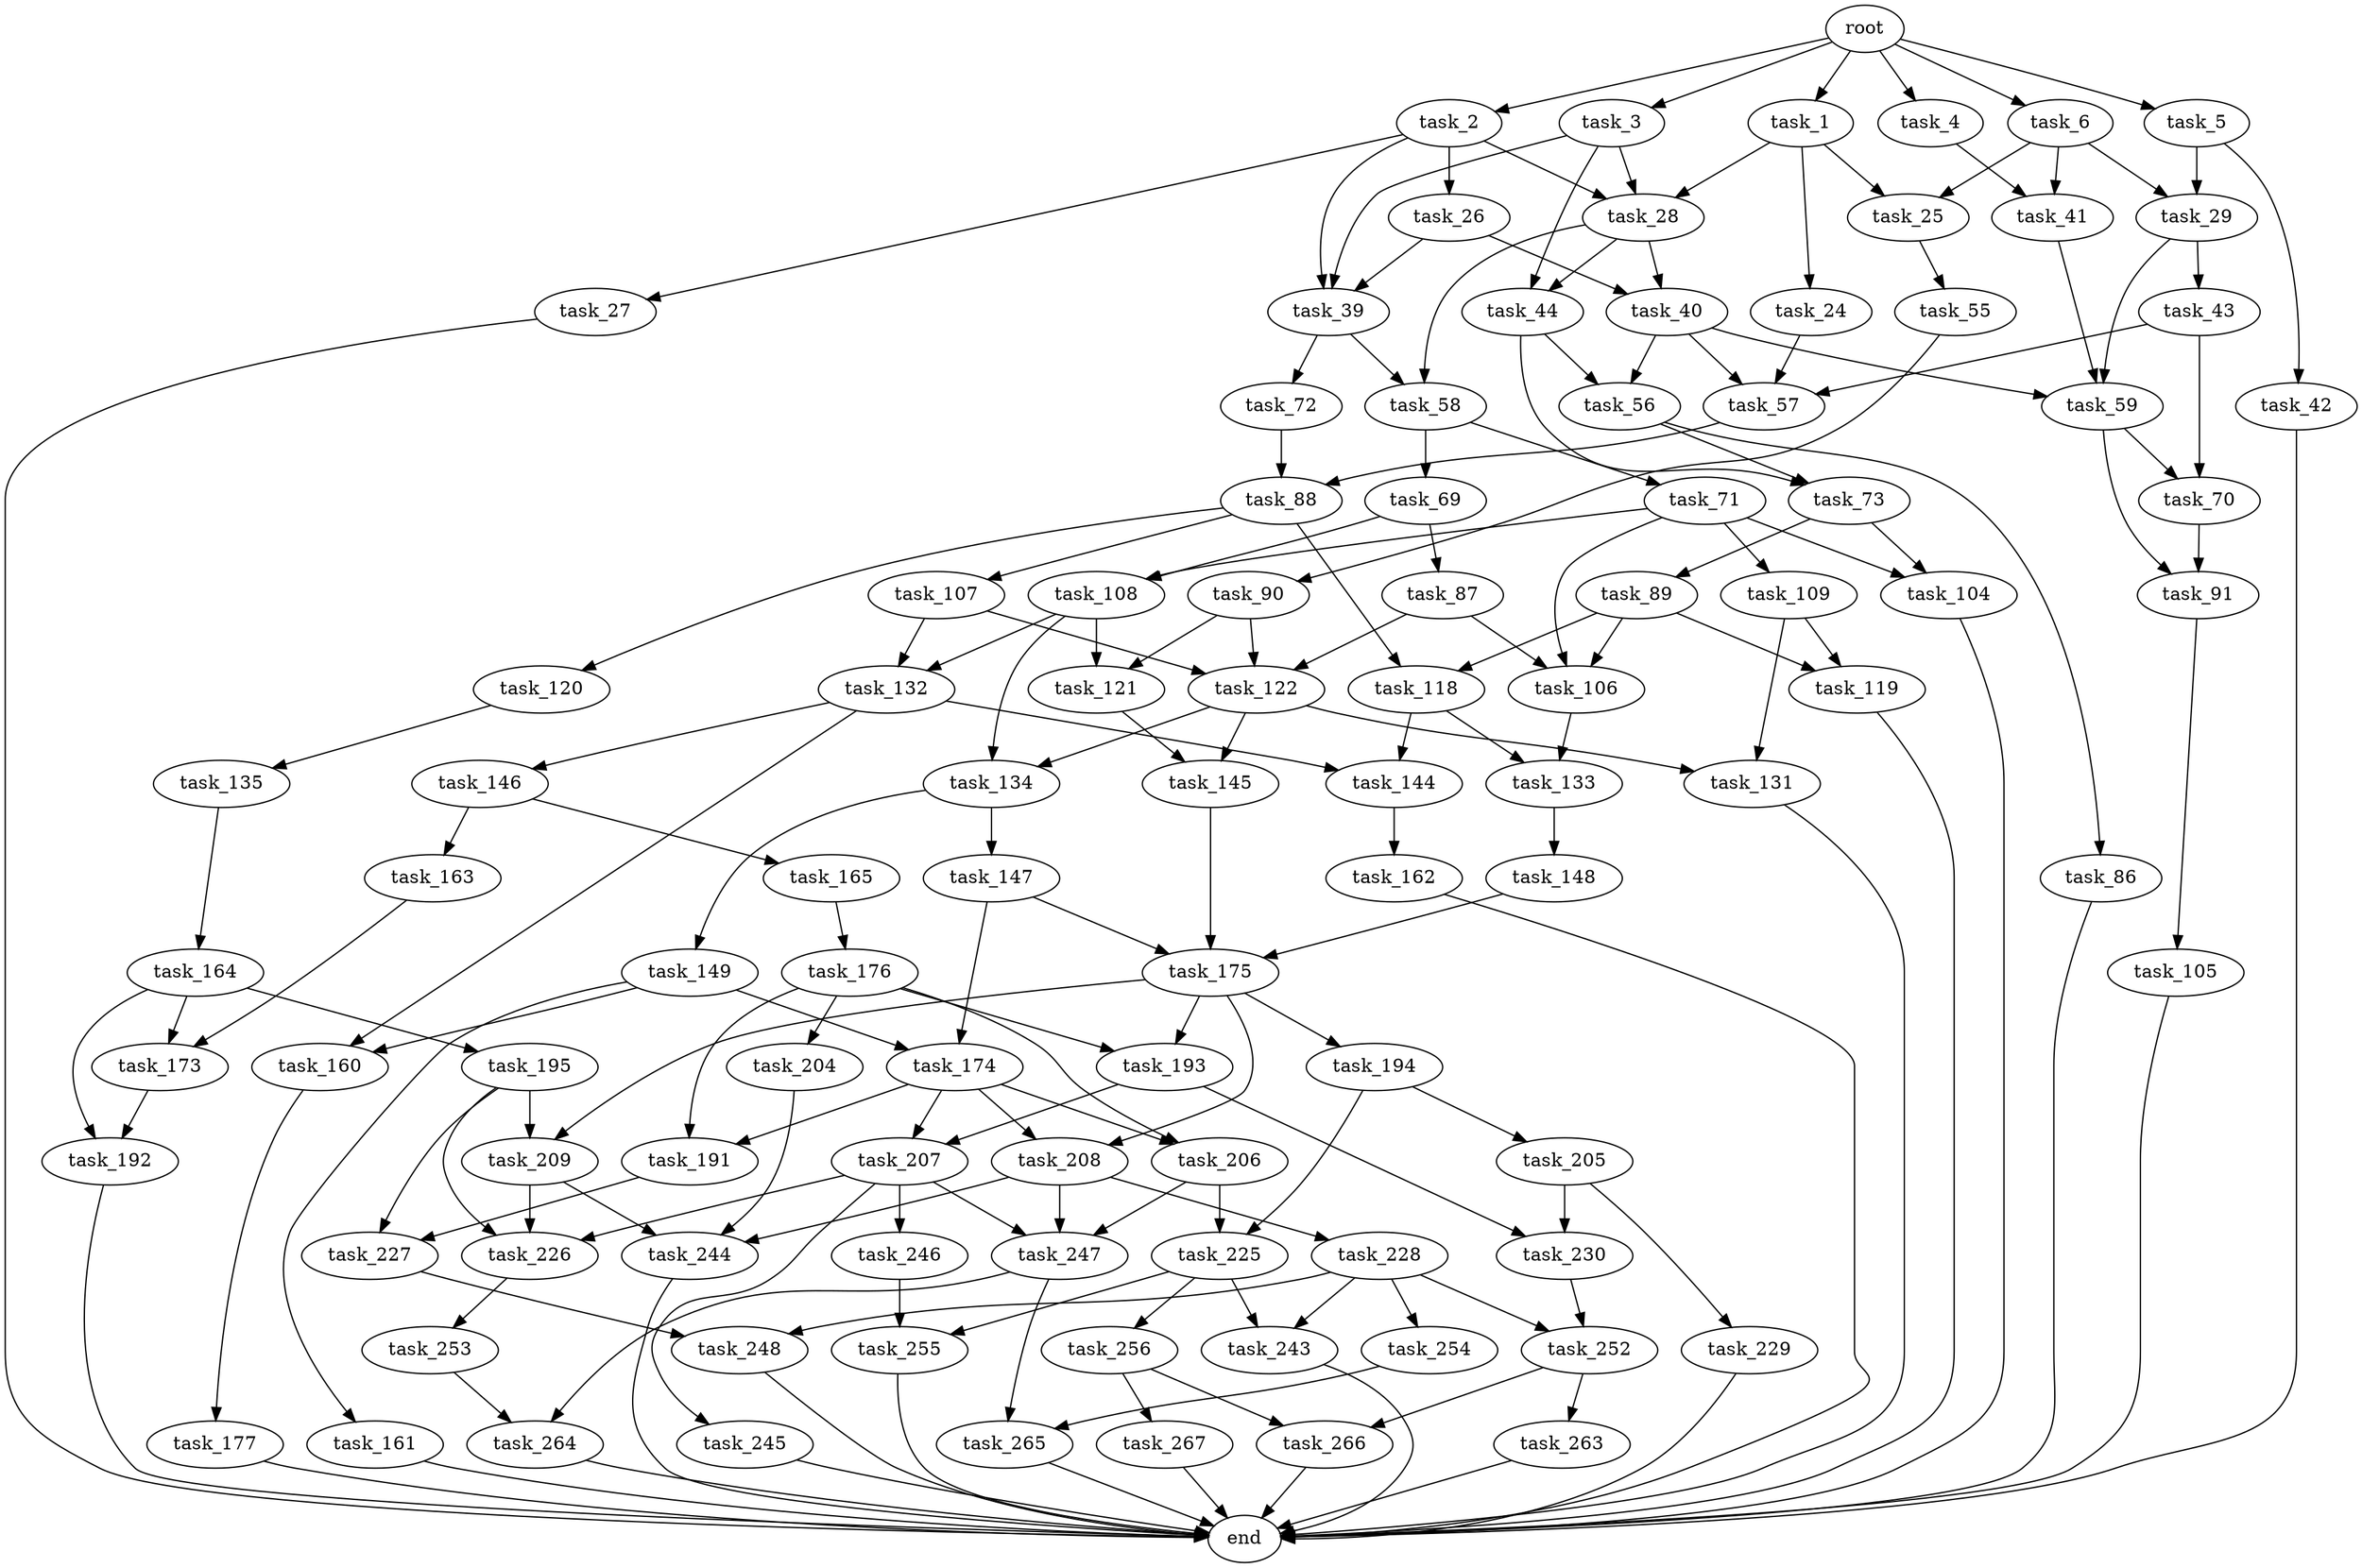 digraph G {
  root [size="0.000000"];
  task_1 [size="50676482799.000000"];
  task_2 [size="28991029248.000000"];
  task_3 [size="1108702372812.000000"];
  task_4 [size="42703210724.000000"];
  task_5 [size="782757789696.000000"];
  task_6 [size="12667931762.000000"];
  task_24 [size="1073741824000.000000"];
  task_25 [size="368293445632.000000"];
  task_26 [size="24254796435.000000"];
  task_27 [size="485729614.000000"];
  task_28 [size="28991029248.000000"];
  task_29 [size="722992025662.000000"];
  task_39 [size="1328632220663.000000"];
  task_40 [size="28991029248.000000"];
  task_41 [size="270657808508.000000"];
  task_42 [size="122647929303.000000"];
  task_43 [size="9375403520.000000"];
  task_44 [size="782757789696.000000"];
  task_55 [size="307233131504.000000"];
  task_56 [size="10112839501.000000"];
  task_57 [size="231928233984.000000"];
  task_58 [size="63970389356.000000"];
  task_59 [size="389296347648.000000"];
  task_69 [size="4093286532.000000"];
  task_70 [size="688659771352.000000"];
  task_71 [size="469693668998.000000"];
  task_72 [size="782757789696.000000"];
  task_73 [size="68719476736.000000"];
  task_86 [size="16494608291.000000"];
  task_87 [size="118176255312.000000"];
  task_88 [size="154016888714.000000"];
  task_89 [size="8589934592.000000"];
  task_90 [size="1082246009.000000"];
  task_91 [size="27845387572.000000"];
  task_104 [size="231928233984.000000"];
  task_105 [size="8589934592.000000"];
  task_106 [size="25313242763.000000"];
  task_107 [size="504868791330.000000"];
  task_108 [size="14540838079.000000"];
  task_109 [size="16889285300.000000"];
  task_118 [size="1073741824000.000000"];
  task_119 [size="14637921335.000000"];
  task_120 [size="8589934592.000000"];
  task_121 [size="368293445632.000000"];
  task_122 [size="6197157738.000000"];
  task_131 [size="8355312293.000000"];
  task_132 [size="1787917864.000000"];
  task_133 [size="2557192830.000000"];
  task_134 [size="357385322817.000000"];
  task_135 [size="4620953346.000000"];
  task_144 [size="1123094108.000000"];
  task_145 [size="28396412571.000000"];
  task_146 [size="28991029248.000000"];
  task_147 [size="118010753120.000000"];
  task_148 [size="180703993890.000000"];
  task_149 [size="134217728000.000000"];
  task_160 [size="4087198787.000000"];
  task_161 [size="368293445632.000000"];
  task_162 [size="22727414671.000000"];
  task_163 [size="7818195884.000000"];
  task_164 [size="782757789696.000000"];
  task_165 [size="46295894110.000000"];
  task_173 [size="48519088335.000000"];
  task_174 [size="1559303947.000000"];
  task_175 [size="7174130066.000000"];
  task_176 [size="26438081947.000000"];
  task_177 [size="134217728000.000000"];
  task_191 [size="8589934592.000000"];
  task_192 [size="78719769029.000000"];
  task_193 [size="17311834628.000000"];
  task_194 [size="1322591476.000000"];
  task_195 [size="532565962205.000000"];
  task_204 [size="325945122093.000000"];
  task_205 [size="21247062531.000000"];
  task_206 [size="39157128204.000000"];
  task_207 [size="59221453091.000000"];
  task_208 [size="39650686500.000000"];
  task_209 [size="20858391715.000000"];
  task_225 [size="18802836542.000000"];
  task_226 [size="68719476736.000000"];
  task_227 [size="368293445632.000000"];
  task_228 [size="16095486563.000000"];
  task_229 [size="399431569471.000000"];
  task_230 [size="68719476736.000000"];
  task_243 [size="64911283806.000000"];
  task_244 [size="754775919270.000000"];
  task_245 [size="48493248457.000000"];
  task_246 [size="455991169.000000"];
  task_247 [size="492578848.000000"];
  task_248 [size="231928233984.000000"];
  task_252 [size="49566707382.000000"];
  task_253 [size="890326969755.000000"];
  task_254 [size="1274410607750.000000"];
  task_255 [size="960678881288.000000"];
  task_256 [size="8589934592.000000"];
  task_263 [size="677375162140.000000"];
  task_264 [size="27089518710.000000"];
  task_265 [size="368293445632.000000"];
  task_266 [size="2684698328.000000"];
  task_267 [size="231928233984.000000"];
  end [size="0.000000"];

  root -> task_1 [size="1.000000"];
  root -> task_2 [size="1.000000"];
  root -> task_3 [size="1.000000"];
  root -> task_4 [size="1.000000"];
  root -> task_5 [size="1.000000"];
  root -> task_6 [size="1.000000"];
  task_1 -> task_24 [size="838860800.000000"];
  task_1 -> task_25 [size="838860800.000000"];
  task_1 -> task_28 [size="838860800.000000"];
  task_2 -> task_26 [size="75497472.000000"];
  task_2 -> task_27 [size="75497472.000000"];
  task_2 -> task_28 [size="75497472.000000"];
  task_2 -> task_39 [size="75497472.000000"];
  task_3 -> task_28 [size="838860800.000000"];
  task_3 -> task_39 [size="838860800.000000"];
  task_3 -> task_44 [size="838860800.000000"];
  task_4 -> task_41 [size="33554432.000000"];
  task_5 -> task_29 [size="679477248.000000"];
  task_5 -> task_42 [size="679477248.000000"];
  task_6 -> task_25 [size="301989888.000000"];
  task_6 -> task_29 [size="301989888.000000"];
  task_6 -> task_41 [size="301989888.000000"];
  task_24 -> task_57 [size="838860800.000000"];
  task_25 -> task_55 [size="411041792.000000"];
  task_26 -> task_39 [size="33554432.000000"];
  task_26 -> task_40 [size="33554432.000000"];
  task_27 -> end [size="1.000000"];
  task_28 -> task_40 [size="75497472.000000"];
  task_28 -> task_44 [size="75497472.000000"];
  task_28 -> task_58 [size="75497472.000000"];
  task_29 -> task_43 [size="536870912.000000"];
  task_29 -> task_59 [size="536870912.000000"];
  task_39 -> task_58 [size="838860800.000000"];
  task_39 -> task_72 [size="838860800.000000"];
  task_40 -> task_56 [size="75497472.000000"];
  task_40 -> task_57 [size="75497472.000000"];
  task_40 -> task_59 [size="75497472.000000"];
  task_41 -> task_59 [size="838860800.000000"];
  task_42 -> end [size="1.000000"];
  task_43 -> task_57 [size="679477248.000000"];
  task_43 -> task_70 [size="679477248.000000"];
  task_44 -> task_56 [size="679477248.000000"];
  task_44 -> task_73 [size="679477248.000000"];
  task_55 -> task_90 [size="209715200.000000"];
  task_56 -> task_73 [size="209715200.000000"];
  task_56 -> task_86 [size="209715200.000000"];
  task_57 -> task_88 [size="301989888.000000"];
  task_58 -> task_69 [size="75497472.000000"];
  task_58 -> task_71 [size="75497472.000000"];
  task_59 -> task_70 [size="536870912.000000"];
  task_59 -> task_91 [size="536870912.000000"];
  task_69 -> task_87 [size="134217728.000000"];
  task_69 -> task_108 [size="134217728.000000"];
  task_70 -> task_91 [size="536870912.000000"];
  task_71 -> task_104 [size="411041792.000000"];
  task_71 -> task_106 [size="411041792.000000"];
  task_71 -> task_108 [size="411041792.000000"];
  task_71 -> task_109 [size="411041792.000000"];
  task_72 -> task_88 [size="679477248.000000"];
  task_73 -> task_89 [size="134217728.000000"];
  task_73 -> task_104 [size="134217728.000000"];
  task_86 -> end [size="1.000000"];
  task_87 -> task_106 [size="209715200.000000"];
  task_87 -> task_122 [size="209715200.000000"];
  task_88 -> task_107 [size="209715200.000000"];
  task_88 -> task_118 [size="209715200.000000"];
  task_88 -> task_120 [size="209715200.000000"];
  task_89 -> task_106 [size="33554432.000000"];
  task_89 -> task_118 [size="33554432.000000"];
  task_89 -> task_119 [size="33554432.000000"];
  task_90 -> task_121 [size="33554432.000000"];
  task_90 -> task_122 [size="33554432.000000"];
  task_91 -> task_105 [size="33554432.000000"];
  task_104 -> end [size="1.000000"];
  task_105 -> end [size="1.000000"];
  task_106 -> task_133 [size="838860800.000000"];
  task_107 -> task_122 [size="536870912.000000"];
  task_107 -> task_132 [size="536870912.000000"];
  task_108 -> task_121 [size="411041792.000000"];
  task_108 -> task_132 [size="411041792.000000"];
  task_108 -> task_134 [size="411041792.000000"];
  task_109 -> task_119 [size="411041792.000000"];
  task_109 -> task_131 [size="411041792.000000"];
  task_118 -> task_133 [size="838860800.000000"];
  task_118 -> task_144 [size="838860800.000000"];
  task_119 -> end [size="1.000000"];
  task_120 -> task_135 [size="33554432.000000"];
  task_121 -> task_145 [size="411041792.000000"];
  task_122 -> task_131 [size="134217728.000000"];
  task_122 -> task_134 [size="134217728.000000"];
  task_122 -> task_145 [size="134217728.000000"];
  task_131 -> end [size="1.000000"];
  task_132 -> task_144 [size="134217728.000000"];
  task_132 -> task_146 [size="134217728.000000"];
  task_132 -> task_160 [size="134217728.000000"];
  task_133 -> task_148 [size="301989888.000000"];
  task_134 -> task_147 [size="301989888.000000"];
  task_134 -> task_149 [size="301989888.000000"];
  task_135 -> task_164 [size="411041792.000000"];
  task_144 -> task_162 [size="33554432.000000"];
  task_145 -> task_175 [size="838860800.000000"];
  task_146 -> task_163 [size="75497472.000000"];
  task_146 -> task_165 [size="75497472.000000"];
  task_147 -> task_174 [size="301989888.000000"];
  task_147 -> task_175 [size="301989888.000000"];
  task_148 -> task_175 [size="134217728.000000"];
  task_149 -> task_160 [size="209715200.000000"];
  task_149 -> task_161 [size="209715200.000000"];
  task_149 -> task_174 [size="209715200.000000"];
  task_160 -> task_177 [size="301989888.000000"];
  task_161 -> end [size="1.000000"];
  task_162 -> end [size="1.000000"];
  task_163 -> task_173 [size="134217728.000000"];
  task_164 -> task_173 [size="679477248.000000"];
  task_164 -> task_192 [size="679477248.000000"];
  task_164 -> task_195 [size="679477248.000000"];
  task_165 -> task_176 [size="838860800.000000"];
  task_173 -> task_192 [size="838860800.000000"];
  task_174 -> task_191 [size="33554432.000000"];
  task_174 -> task_206 [size="33554432.000000"];
  task_174 -> task_207 [size="33554432.000000"];
  task_174 -> task_208 [size="33554432.000000"];
  task_175 -> task_193 [size="536870912.000000"];
  task_175 -> task_194 [size="536870912.000000"];
  task_175 -> task_208 [size="536870912.000000"];
  task_175 -> task_209 [size="536870912.000000"];
  task_176 -> task_191 [size="679477248.000000"];
  task_176 -> task_193 [size="679477248.000000"];
  task_176 -> task_204 [size="679477248.000000"];
  task_176 -> task_206 [size="679477248.000000"];
  task_177 -> end [size="1.000000"];
  task_191 -> task_227 [size="33554432.000000"];
  task_192 -> end [size="1.000000"];
  task_193 -> task_207 [size="301989888.000000"];
  task_193 -> task_230 [size="301989888.000000"];
  task_194 -> task_205 [size="33554432.000000"];
  task_194 -> task_225 [size="33554432.000000"];
  task_195 -> task_209 [size="411041792.000000"];
  task_195 -> task_226 [size="411041792.000000"];
  task_195 -> task_227 [size="411041792.000000"];
  task_204 -> task_244 [size="209715200.000000"];
  task_205 -> task_229 [size="411041792.000000"];
  task_205 -> task_230 [size="411041792.000000"];
  task_206 -> task_225 [size="679477248.000000"];
  task_206 -> task_247 [size="679477248.000000"];
  task_207 -> task_226 [size="75497472.000000"];
  task_207 -> task_245 [size="75497472.000000"];
  task_207 -> task_246 [size="75497472.000000"];
  task_207 -> task_247 [size="75497472.000000"];
  task_208 -> task_228 [size="679477248.000000"];
  task_208 -> task_244 [size="679477248.000000"];
  task_208 -> task_247 [size="679477248.000000"];
  task_209 -> task_226 [size="411041792.000000"];
  task_209 -> task_244 [size="411041792.000000"];
  task_225 -> task_243 [size="679477248.000000"];
  task_225 -> task_255 [size="679477248.000000"];
  task_225 -> task_256 [size="679477248.000000"];
  task_226 -> task_253 [size="134217728.000000"];
  task_227 -> task_248 [size="411041792.000000"];
  task_228 -> task_243 [size="838860800.000000"];
  task_228 -> task_248 [size="838860800.000000"];
  task_228 -> task_252 [size="838860800.000000"];
  task_228 -> task_254 [size="838860800.000000"];
  task_229 -> end [size="1.000000"];
  task_230 -> task_252 [size="134217728.000000"];
  task_243 -> end [size="1.000000"];
  task_244 -> end [size="1.000000"];
  task_245 -> end [size="1.000000"];
  task_246 -> task_255 [size="33554432.000000"];
  task_247 -> task_264 [size="33554432.000000"];
  task_247 -> task_265 [size="33554432.000000"];
  task_248 -> end [size="1.000000"];
  task_252 -> task_263 [size="838860800.000000"];
  task_252 -> task_266 [size="838860800.000000"];
  task_253 -> task_264 [size="536870912.000000"];
  task_254 -> task_265 [size="838860800.000000"];
  task_255 -> end [size="1.000000"];
  task_256 -> task_266 [size="33554432.000000"];
  task_256 -> task_267 [size="33554432.000000"];
  task_263 -> end [size="1.000000"];
  task_264 -> end [size="1.000000"];
  task_265 -> end [size="1.000000"];
  task_266 -> end [size="1.000000"];
  task_267 -> end [size="1.000000"];
}
